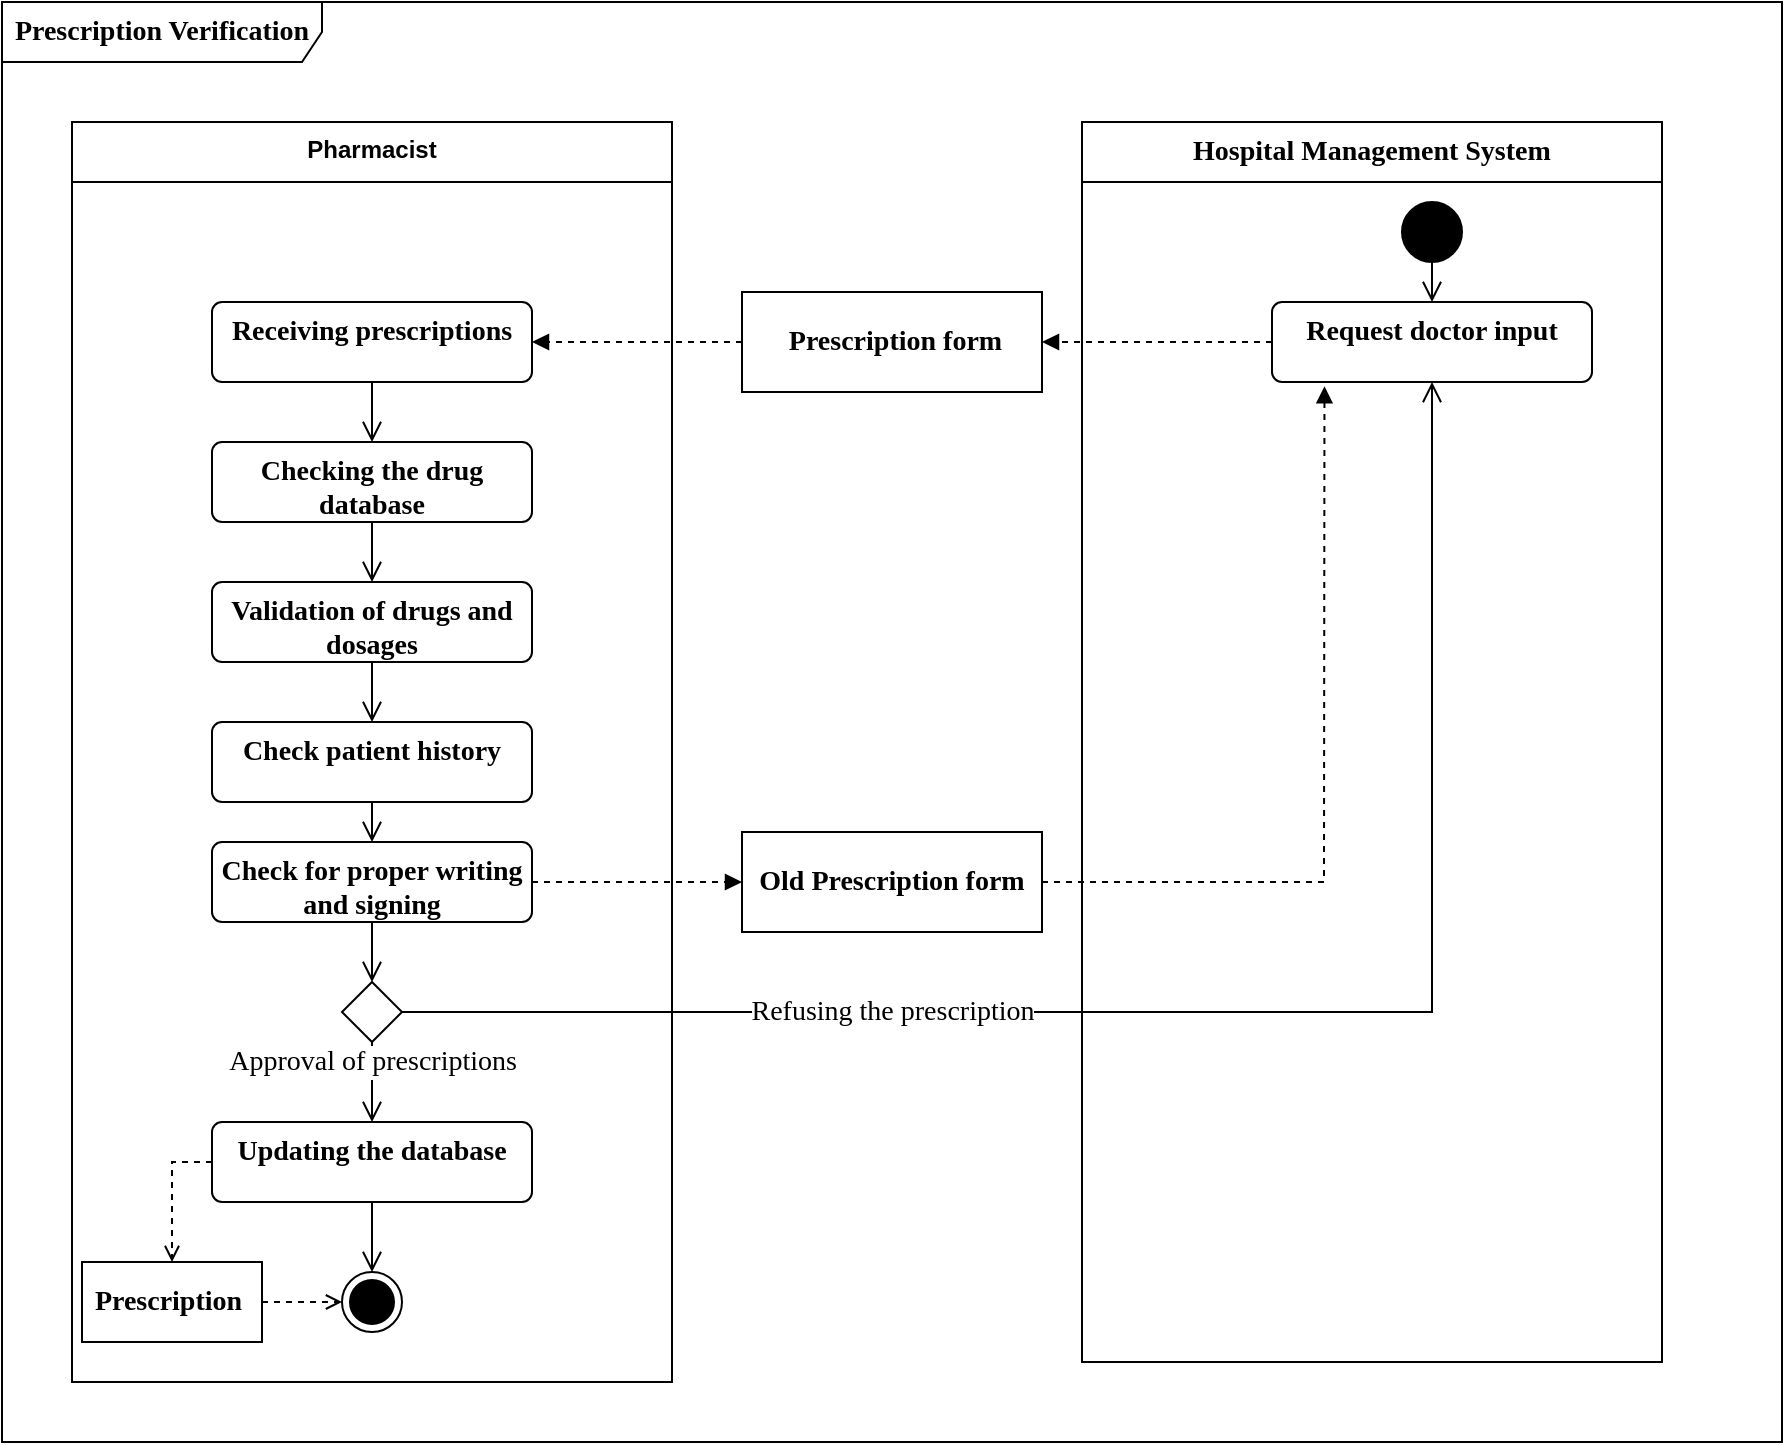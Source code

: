 <mxfile version="22.1.4" type="github">
  <diagram id="mKLGtlqu1TJgX5sNCrC6" name="第 1 页">
    <mxGraphModel dx="2405" dy="1396" grid="1" gridSize="10" guides="1" tooltips="1" connect="1" arrows="1" fold="1" page="1" pageScale="1" pageWidth="1169" pageHeight="827" math="0" shadow="0">
      <root>
        <mxCell id="0" />
        <mxCell id="1" parent="0" />
        <mxCell id="5VM5NhOEDhN4FYJ91efE-1" value="&lt;font size=&quot;1&quot; face=&quot;Times New Roman&quot;&gt;&lt;b style=&quot;font-size: 14px;&quot;&gt;Prescription Verification&lt;/b&gt;&lt;/font&gt;" style="shape=umlFrame;whiteSpace=wrap;html=1;pointerEvents=0;recursiveResize=0;container=1;collapsible=0;width=160;" parent="1" vertex="1">
          <mxGeometry x="-1110" y="-773" width="890" height="720" as="geometry" />
        </mxCell>
        <mxCell id="hgjZqfxA5O2Uas9LMyqZ-1" value="" style="ellipse;fillColor=strokeColor;html=1;" parent="5VM5NhOEDhN4FYJ91efE-1" vertex="1">
          <mxGeometry x="700" y="100" width="30" height="30" as="geometry" />
        </mxCell>
        <mxCell id="hgjZqfxA5O2Uas9LMyqZ-3" value="Checking the drug database" style="html=1;align=center;verticalAlign=top;rounded=1;absoluteArcSize=1;arcSize=10;dashed=0;whiteSpace=wrap;fontFamily=Times New Roman;fontSize=14;fontStyle=1" parent="5VM5NhOEDhN4FYJ91efE-1" vertex="1">
          <mxGeometry x="105" y="220" width="160" height="40" as="geometry" />
        </mxCell>
        <mxCell id="hgjZqfxA5O2Uas9LMyqZ-5" value="Validation of drugs and dosages" style="html=1;align=center;verticalAlign=top;rounded=1;absoluteArcSize=1;arcSize=10;dashed=0;whiteSpace=wrap;fontSize=14;fontFamily=Times New Roman;fontStyle=1" parent="5VM5NhOEDhN4FYJ91efE-1" vertex="1">
          <mxGeometry x="105" y="290" width="160" height="40" as="geometry" />
        </mxCell>
        <mxCell id="hgjZqfxA5O2Uas9LMyqZ-11" value="" style="endArrow=open;startArrow=none;endFill=0;startFill=0;endSize=8;html=1;verticalAlign=bottom;labelBackgroundColor=none;strokeWidth=1;rounded=0;exitX=0.5;exitY=1;exitDx=0;exitDy=0;entryX=0.5;entryY=0;entryDx=0;entryDy=0;" parent="5VM5NhOEDhN4FYJ91efE-1" source="hgjZqfxA5O2Uas9LMyqZ-3" target="hgjZqfxA5O2Uas9LMyqZ-5" edge="1">
          <mxGeometry width="160" relative="1" as="geometry">
            <mxPoint x="419" y="910" as="sourcePoint" />
            <mxPoint x="419" y="950" as="targetPoint" />
          </mxGeometry>
        </mxCell>
        <mxCell id="rF_avYMDpHW5X6vWjK1u-22" value="Receiving prescriptions" style="html=1;align=center;verticalAlign=top;rounded=1;absoluteArcSize=1;arcSize=10;dashed=0;whiteSpace=wrap;fontFamily=Times New Roman;fontSize=14;fontStyle=1" parent="5VM5NhOEDhN4FYJ91efE-1" vertex="1">
          <mxGeometry x="105" y="150" width="160" height="40" as="geometry" />
        </mxCell>
        <mxCell id="rF_avYMDpHW5X6vWjK1u-31" value="" style="endArrow=open;startArrow=none;endFill=0;startFill=0;endSize=8;html=1;verticalAlign=bottom;labelBackgroundColor=none;strokeWidth=1;rounded=0;exitX=0.5;exitY=1;exitDx=0;exitDy=0;entryX=0.5;entryY=0;entryDx=0;entryDy=0;" parent="5VM5NhOEDhN4FYJ91efE-1" source="hgjZqfxA5O2Uas9LMyqZ-1" target="rF_avYMDpHW5X6vWjK1u-41" edge="1">
          <mxGeometry width="160" relative="1" as="geometry">
            <mxPoint x="185" y="130" as="sourcePoint" />
            <mxPoint x="411.4" y="860" as="targetPoint" />
          </mxGeometry>
        </mxCell>
        <mxCell id="hgjZqfxA5O2Uas9LMyqZ-10" value="" style="endArrow=open;startArrow=none;endFill=0;startFill=0;endSize=8;html=1;verticalAlign=bottom;labelBackgroundColor=none;strokeWidth=1;rounded=0;exitX=0.5;exitY=1;exitDx=0;exitDy=0;entryX=0.5;entryY=0;entryDx=0;entryDy=0;" parent="5VM5NhOEDhN4FYJ91efE-1" source="rF_avYMDpHW5X6vWjK1u-22" target="hgjZqfxA5O2Uas9LMyqZ-3" edge="1">
          <mxGeometry width="160" relative="1" as="geometry">
            <mxPoint x="409" y="900" as="sourcePoint" />
            <mxPoint x="500" y="1080" as="targetPoint" />
          </mxGeometry>
        </mxCell>
        <mxCell id="hgjZqfxA5O2Uas9LMyqZ-6" value="Check patient history" style="html=1;align=center;verticalAlign=top;rounded=1;absoluteArcSize=1;arcSize=10;dashed=0;whiteSpace=wrap;fontFamily=Times New Roman;fontSize=14;fontStyle=1" parent="5VM5NhOEDhN4FYJ91efE-1" vertex="1">
          <mxGeometry x="105" y="360" width="160" height="40" as="geometry" />
        </mxCell>
        <mxCell id="hgjZqfxA5O2Uas9LMyqZ-12" value="" style="endArrow=open;startArrow=none;endFill=0;startFill=0;endSize=8;html=1;verticalAlign=bottom;labelBackgroundColor=none;strokeWidth=1;rounded=0;exitX=0.5;exitY=1;exitDx=0;exitDy=0;entryX=0.5;entryY=0;entryDx=0;entryDy=0;" parent="5VM5NhOEDhN4FYJ91efE-1" source="hgjZqfxA5O2Uas9LMyqZ-5" target="hgjZqfxA5O2Uas9LMyqZ-6" edge="1">
          <mxGeometry width="160" relative="1" as="geometry">
            <mxPoint x="429" y="920" as="sourcePoint" />
            <mxPoint x="410" y="1100" as="targetPoint" />
          </mxGeometry>
        </mxCell>
        <mxCell id="hgjZqfxA5O2Uas9LMyqZ-8" value="" style="rhombus;" parent="5VM5NhOEDhN4FYJ91efE-1" vertex="1">
          <mxGeometry x="170" y="490" width="30" height="30" as="geometry" />
        </mxCell>
        <mxCell id="hgjZqfxA5O2Uas9LMyqZ-17" value="" style="endArrow=open;startArrow=none;endFill=0;startFill=0;endSize=8;html=1;verticalAlign=bottom;labelBackgroundColor=none;strokeWidth=1;rounded=0;exitX=0.5;exitY=1;exitDx=0;exitDy=0;entryX=0.5;entryY=0;entryDx=0;entryDy=0;" parent="5VM5NhOEDhN4FYJ91efE-1" source="hgjZqfxA5O2Uas9LMyqZ-6" target="LjU148hX-9gP3HgH4L7X-2" edge="1">
          <mxGeometry width="160" relative="1" as="geometry">
            <mxPoint x="419" y="990" as="sourcePoint" />
            <mxPoint x="419" y="1030" as="targetPoint" />
          </mxGeometry>
        </mxCell>
        <mxCell id="hgjZqfxA5O2Uas9LMyqZ-9" value="Updating the database" style="html=1;align=center;verticalAlign=top;rounded=1;absoluteArcSize=1;arcSize=10;dashed=0;whiteSpace=wrap;fontFamily=Times New Roman;fontSize=14;fontStyle=1" parent="5VM5NhOEDhN4FYJ91efE-1" vertex="1">
          <mxGeometry x="105" y="560" width="160" height="40" as="geometry" />
        </mxCell>
        <mxCell id="hgjZqfxA5O2Uas9LMyqZ-18" value="" style="endArrow=open;startArrow=none;endFill=0;startFill=0;endSize=8;html=1;verticalAlign=bottom;labelBackgroundColor=none;strokeWidth=1;rounded=0;exitX=0.5;exitY=1;exitDx=0;exitDy=0;entryX=0.5;entryY=0;entryDx=0;entryDy=0;" parent="5VM5NhOEDhN4FYJ91efE-1" source="hgjZqfxA5O2Uas9LMyqZ-8" target="hgjZqfxA5O2Uas9LMyqZ-9" edge="1">
          <mxGeometry width="160" relative="1" as="geometry">
            <mxPoint x="340" y="1250" as="sourcePoint" />
            <mxPoint x="500" y="1250" as="targetPoint" />
          </mxGeometry>
        </mxCell>
        <mxCell id="hgjZqfxA5O2Uas9LMyqZ-20" value="Approval of prescriptions" style="edgeLabel;html=1;align=center;verticalAlign=middle;resizable=0;points=[];fontFamily=Times New Roman;fontSize=14;" parent="hgjZqfxA5O2Uas9LMyqZ-18" vertex="1" connectable="0">
          <mxGeometry x="-0.35" y="-3" relative="1" as="geometry">
            <mxPoint x="3" y="-3" as="offset" />
          </mxGeometry>
        </mxCell>
        <mxCell id="hgjZqfxA5O2Uas9LMyqZ-7" value="" style="ellipse;html=1;shape=endState;fillColor=strokeColor;" parent="5VM5NhOEDhN4FYJ91efE-1" vertex="1">
          <mxGeometry x="170" y="635" width="30" height="30" as="geometry" />
        </mxCell>
        <mxCell id="hgjZqfxA5O2Uas9LMyqZ-19" value="" style="endArrow=open;startArrow=none;endFill=0;startFill=0;endSize=8;html=1;verticalAlign=bottom;labelBackgroundColor=none;strokeWidth=1;rounded=0;exitX=0.5;exitY=1;exitDx=0;exitDy=0;entryX=0.5;entryY=0;entryDx=0;entryDy=0;" parent="5VM5NhOEDhN4FYJ91efE-1" source="hgjZqfxA5O2Uas9LMyqZ-9" target="hgjZqfxA5O2Uas9LMyqZ-7" edge="1">
          <mxGeometry width="160" relative="1" as="geometry">
            <mxPoint x="340" y="1250" as="sourcePoint" />
            <mxPoint x="500" y="1250" as="targetPoint" />
          </mxGeometry>
        </mxCell>
        <mxCell id="hgjZqfxA5O2Uas9LMyqZ-36" value="&lt;font style=&quot;font-size: 14px;&quot; face=&quot;Times New Roman&quot;&gt;&lt;b&gt;Old Prescription form&lt;/b&gt;&lt;/font&gt;" style="html=1;align=center;verticalAlign=middle;rounded=0;absoluteArcSize=1;arcSize=10;dashed=0;whiteSpace=wrap;" parent="5VM5NhOEDhN4FYJ91efE-1" vertex="1">
          <mxGeometry x="370" y="415" width="150" height="50" as="geometry" />
        </mxCell>
        <mxCell id="hgjZqfxA5O2Uas9LMyqZ-37" value="" style="html=1;verticalAlign=bottom;labelBackgroundColor=none;endArrow=block;endFill=1;dashed=1;rounded=0;exitX=1;exitY=0.5;exitDx=0;exitDy=0;entryX=0;entryY=0.5;entryDx=0;entryDy=0;" parent="5VM5NhOEDhN4FYJ91efE-1" source="LjU148hX-9gP3HgH4L7X-2" target="hgjZqfxA5O2Uas9LMyqZ-36" edge="1">
          <mxGeometry width="160" relative="1" as="geometry">
            <mxPoint x="390" y="1080" as="sourcePoint" />
            <mxPoint x="540" y="1160" as="targetPoint" />
            <Array as="points" />
          </mxGeometry>
        </mxCell>
        <mxCell id="hgjZqfxA5O2Uas9LMyqZ-21" value="" style="endArrow=open;startArrow=none;endFill=0;startFill=0;endSize=8;html=1;verticalAlign=bottom;labelBackgroundColor=none;strokeWidth=1;rounded=0;exitX=1;exitY=0.5;exitDx=0;exitDy=0;entryX=0.5;entryY=1;entryDx=0;entryDy=0;" parent="5VM5NhOEDhN4FYJ91efE-1" source="hgjZqfxA5O2Uas9LMyqZ-8" target="rF_avYMDpHW5X6vWjK1u-41" edge="1">
          <mxGeometry width="160" relative="1" as="geometry">
            <mxPoint x="340" y="1080" as="sourcePoint" />
            <mxPoint x="700" y="445" as="targetPoint" />
            <Array as="points">
              <mxPoint x="715" y="505" />
            </Array>
          </mxGeometry>
        </mxCell>
        <mxCell id="hgjZqfxA5O2Uas9LMyqZ-33" value="Refusing the prescription" style="edgeLabel;html=1;align=center;verticalAlign=middle;resizable=0;points=[];fontSize=14;fontFamily=Times New Roman;" parent="hgjZqfxA5O2Uas9LMyqZ-21" vertex="1" connectable="0">
          <mxGeometry x="-0.162" relative="1" as="geometry">
            <mxPoint x="-103" as="offset" />
          </mxGeometry>
        </mxCell>
        <mxCell id="rF_avYMDpHW5X6vWjK1u-36" value="&lt;font style=&quot;font-size: 14px;&quot; face=&quot;Times New Roman&quot;&gt;&lt;b&gt;&amp;nbsp;Prescription form&lt;/b&gt;&lt;/font&gt;" style="html=1;align=center;verticalAlign=middle;rounded=0;absoluteArcSize=1;arcSize=10;dashed=0;whiteSpace=wrap;" parent="5VM5NhOEDhN4FYJ91efE-1" vertex="1">
          <mxGeometry x="370" y="145" width="150" height="50" as="geometry" />
        </mxCell>
        <mxCell id="rF_avYMDpHW5X6vWjK1u-37" value="" style="html=1;verticalAlign=bottom;labelBackgroundColor=none;endArrow=block;endFill=1;dashed=1;rounded=0;exitX=0;exitY=0.5;exitDx=0;exitDy=0;entryX=1;entryY=0.5;entryDx=0;entryDy=0;" parent="5VM5NhOEDhN4FYJ91efE-1" source="rF_avYMDpHW5X6vWjK1u-36" target="rF_avYMDpHW5X6vWjK1u-22" edge="1">
          <mxGeometry width="160" relative="1" as="geometry">
            <mxPoint x="275" y="390" as="sourcePoint" />
            <mxPoint x="360" y="390" as="targetPoint" />
            <Array as="points" />
          </mxGeometry>
        </mxCell>
        <mxCell id="hgjZqfxA5O2Uas9LMyqZ-31" value="&lt;font style=&quot;font-size: 14px;&quot; face=&quot;Times New Roman&quot;&gt;&lt;b&gt;Prescription&amp;nbsp;&lt;/b&gt;&lt;/font&gt;" style="html=1;align=center;verticalAlign=middle;rounded=0;absoluteArcSize=1;arcSize=10;dashed=0;whiteSpace=wrap;" parent="5VM5NhOEDhN4FYJ91efE-1" vertex="1">
          <mxGeometry x="40" y="630" width="90" height="40" as="geometry" />
        </mxCell>
        <mxCell id="rF_avYMDpHW5X6vWjK1u-38" value="" style="html=1;verticalAlign=bottom;labelBackgroundColor=none;endArrow=open;endFill=0;dashed=1;rounded=0;exitX=0;exitY=0.5;exitDx=0;exitDy=0;entryX=0.5;entryY=0;entryDx=0;entryDy=0;" parent="5VM5NhOEDhN4FYJ91efE-1" source="hgjZqfxA5O2Uas9LMyqZ-9" target="hgjZqfxA5O2Uas9LMyqZ-31" edge="1">
          <mxGeometry width="160" relative="1" as="geometry">
            <mxPoint x="470" y="430" as="sourcePoint" />
            <mxPoint x="630" y="430" as="targetPoint" />
            <Array as="points">
              <mxPoint x="85" y="580" />
            </Array>
          </mxGeometry>
        </mxCell>
        <mxCell id="rF_avYMDpHW5X6vWjK1u-41" value="Request doctor input" style="html=1;align=center;verticalAlign=top;rounded=1;absoluteArcSize=1;arcSize=10;dashed=0;whiteSpace=wrap;fontFamily=Times New Roman;fontSize=14;fontStyle=1" parent="5VM5NhOEDhN4FYJ91efE-1" vertex="1">
          <mxGeometry x="635" y="150" width="160" height="40" as="geometry" />
        </mxCell>
        <mxCell id="rF_avYMDpHW5X6vWjK1u-42" value="" style="html=1;verticalAlign=bottom;labelBackgroundColor=none;endArrow=block;endFill=1;dashed=1;rounded=0;entryX=1;entryY=0.5;entryDx=0;entryDy=0;exitX=0;exitY=0.5;exitDx=0;exitDy=0;" parent="5VM5NhOEDhN4FYJ91efE-1" source="rF_avYMDpHW5X6vWjK1u-41" target="rF_avYMDpHW5X6vWjK1u-36" edge="1">
          <mxGeometry width="160" relative="1" as="geometry">
            <mxPoint x="470" y="310" as="sourcePoint" />
            <mxPoint x="630" y="310" as="targetPoint" />
          </mxGeometry>
        </mxCell>
        <mxCell id="rF_avYMDpHW5X6vWjK1u-43" value="" style="html=1;verticalAlign=bottom;labelBackgroundColor=none;endArrow=block;endFill=1;dashed=1;rounded=0;exitX=1;exitY=0.5;exitDx=0;exitDy=0;entryX=0.164;entryY=1.053;entryDx=0;entryDy=0;entryPerimeter=0;" parent="5VM5NhOEDhN4FYJ91efE-1" source="hgjZqfxA5O2Uas9LMyqZ-36" target="rF_avYMDpHW5X6vWjK1u-41" edge="1">
          <mxGeometry width="160" relative="1" as="geometry">
            <mxPoint x="470" y="310" as="sourcePoint" />
            <mxPoint x="630" y="310" as="targetPoint" />
            <Array as="points">
              <mxPoint x="661" y="440" />
            </Array>
          </mxGeometry>
        </mxCell>
        <mxCell id="LjU148hX-9gP3HgH4L7X-2" value="Check for proper writing and signing" style="html=1;align=center;verticalAlign=top;rounded=1;absoluteArcSize=1;arcSize=10;dashed=0;whiteSpace=wrap;fontFamily=Times New Roman;fontSize=14;fontStyle=1" parent="5VM5NhOEDhN4FYJ91efE-1" vertex="1">
          <mxGeometry x="105" y="420" width="160" height="40" as="geometry" />
        </mxCell>
        <mxCell id="LjU148hX-9gP3HgH4L7X-4" value="" style="endArrow=open;startArrow=none;endFill=0;startFill=0;endSize=8;html=1;verticalAlign=bottom;labelBackgroundColor=none;strokeWidth=1;rounded=0;exitX=0.5;exitY=1;exitDx=0;exitDy=0;entryX=0.5;entryY=0;entryDx=0;entryDy=0;" parent="5VM5NhOEDhN4FYJ91efE-1" source="LjU148hX-9gP3HgH4L7X-2" target="hgjZqfxA5O2Uas9LMyqZ-8" edge="1">
          <mxGeometry width="160" relative="1" as="geometry">
            <mxPoint x="195" y="410" as="sourcePoint" />
            <mxPoint x="195" y="430" as="targetPoint" />
          </mxGeometry>
        </mxCell>
        <mxCell id="rF_avYMDpHW5X6vWjK1u-14" value="&lt;b style=&quot;border-color: var(--border-color); font-family: &amp;quot;Times New Roman&amp;quot;; font-size: 14px;&quot;&gt;Hospital Management System&lt;/b&gt;" style="swimlane;fontStyle=1;align=center;verticalAlign=top;childLayout=stackLayout;horizontal=1;startSize=30;horizontalStack=0;resizeParent=1;resizeParentMax=0;resizeLast=0;collapsible=0;marginBottom=0;html=1;whiteSpace=wrap;" parent="5VM5NhOEDhN4FYJ91efE-1" vertex="1">
          <mxGeometry x="540" y="60" width="290" height="620" as="geometry" />
        </mxCell>
        <mxCell id="rF_avYMDpHW5X6vWjK1u-7" value="Pharmacist" style="swimlane;fontStyle=1;align=center;verticalAlign=top;childLayout=stackLayout;horizontal=1;startSize=30;horizontalStack=0;resizeParent=1;resizeParentMax=0;resizeLast=0;collapsible=0;marginBottom=0;html=1;whiteSpace=wrap;" parent="5VM5NhOEDhN4FYJ91efE-1" vertex="1">
          <mxGeometry x="35" y="60" width="300" height="630" as="geometry" />
        </mxCell>
        <mxCell id="F-yijc-HoJZk99gj7PJa-1" value="" style="html=1;verticalAlign=bottom;labelBackgroundColor=none;endArrow=open;endFill=0;dashed=1;rounded=0;exitX=1;exitY=0.5;exitDx=0;exitDy=0;entryX=0;entryY=0.5;entryDx=0;entryDy=0;" edge="1" parent="5VM5NhOEDhN4FYJ91efE-1" source="hgjZqfxA5O2Uas9LMyqZ-31" target="hgjZqfxA5O2Uas9LMyqZ-7">
          <mxGeometry width="160" relative="1" as="geometry">
            <mxPoint x="115" y="590" as="sourcePoint" />
            <mxPoint x="95" y="640" as="targetPoint" />
            <Array as="points" />
          </mxGeometry>
        </mxCell>
      </root>
    </mxGraphModel>
  </diagram>
</mxfile>
